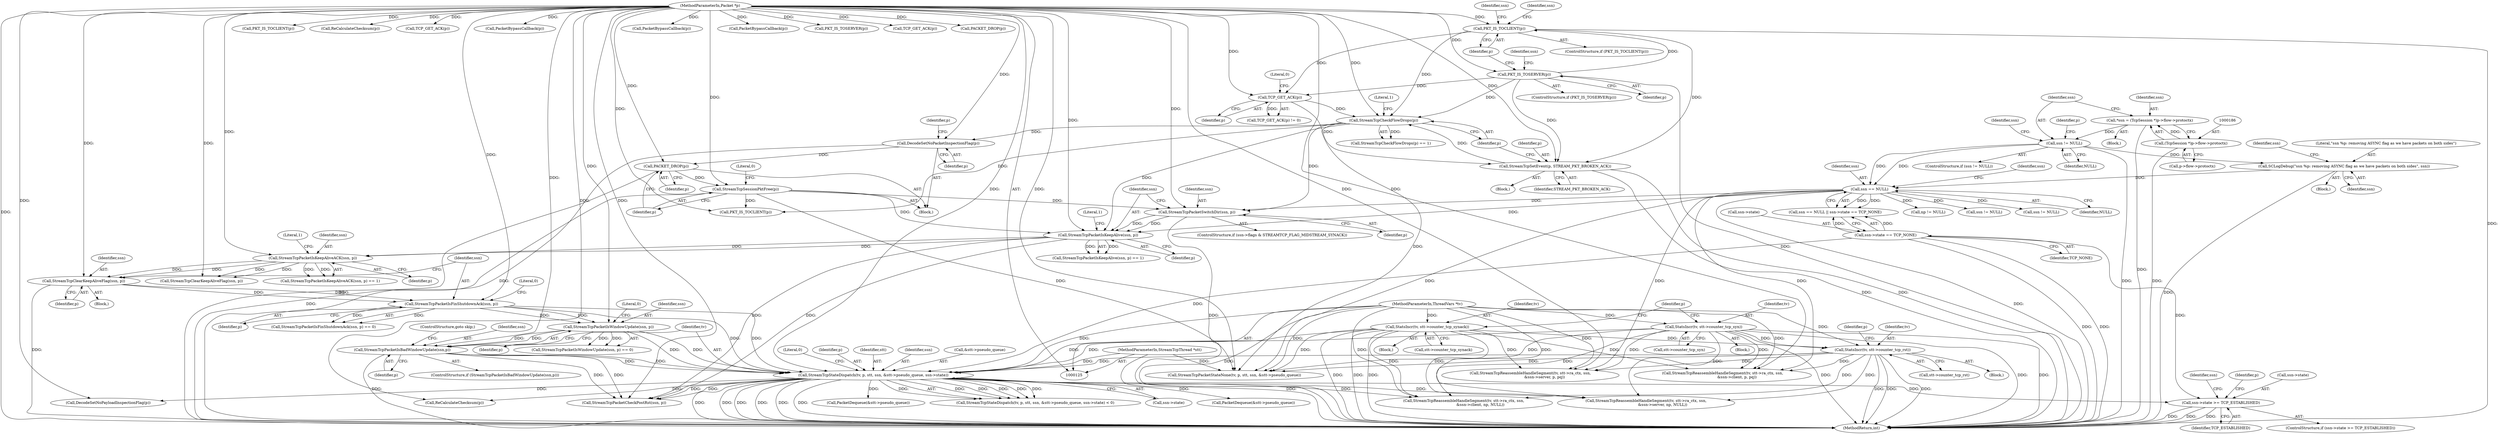 digraph "0_suricata_843d0b7a10bb45627f94764a6c5d468a24143345@pointer" {
"1000519" [label="(Call,ssn->state >= TCP_ESTABLISHED)"];
"1000500" [label="(Call,StreamTcpStateDispatch(tv, p, stt, ssn, &stt->pseudo_queue, ssn->state))"];
"1000281" [label="(Call,StatsIncr(tv, stt->counter_tcp_synack))"];
"1000126" [label="(MethodParameterIn,ThreadVars *tv)"];
"1000310" [label="(Call,StatsIncr(tv, stt->counter_tcp_rst))"];
"1000296" [label="(Call,StatsIncr(tv, stt->counter_tcp_syn))"];
"1000494" [label="(Call,StreamTcpPacketIsBadWindowUpdate(ssn,p))"];
"1000489" [label="(Call,StreamTcpPacketIsWindowUpdate(ssn, p))"];
"1000483" [label="(Call,StreamTcpPacketIsFinShutdownAck(ssn, p))"];
"1000478" [label="(Call,StreamTcpClearKeepAliveFlag(ssn, p))"];
"1000469" [label="(Call,StreamTcpPacketIsKeepAliveACK(ssn, p))"];
"1000461" [label="(Call,StreamTcpPacketIsKeepAlive(ssn, p))"];
"1000456" [label="(Call,StreamTcpPacketSwitchDir(ssn, p))"];
"1000359" [label="(Call,ssn == NULL)"];
"1000258" [label="(Call,SCLogDebug(\"ssn %p: removing ASYNC flag as we have packets on both sides\", ssn))"];
"1000193" [label="(Call,ssn != NULL)"];
"1000183" [label="(Call,*ssn = (TcpSession *)p->flow->protoctx)"];
"1000185" [label="(Call,(TcpSession *)p->flow->protoctx)"];
"1000335" [label="(Call,StreamTcpCheckFlowDrops(p))"];
"1000330" [label="(Call,StreamTcpSetEvent(p, STREAM_PKT_BROKEN_ACK))"];
"1000222" [label="(Call,PKT_IS_TOCLIENT(p))"];
"1000207" [label="(Call,PKT_IS_TOSERVER(p))"];
"1000127" [label="(MethodParameterIn,Packet *p)"];
"1000326" [label="(Call,TCP_GET_ACK(p))"];
"1000353" [label="(Call,StreamTcpSessionPktFree(p))"];
"1000351" [label="(Call,PACKET_DROP(p))"];
"1000345" [label="(Call,DecodeSetNoPacketInspectionFlag(p))"];
"1000128" [label="(MethodParameterIn,StreamTcpThread *stt)"];
"1000362" [label="(Call,ssn->state == TCP_NONE)"];
"1000457" [label="(Identifier,ssn)"];
"1000195" [label="(Identifier,NULL)"];
"1000227" [label="(Identifier,ssn)"];
"1000185" [label="(Call,(TcpSession *)p->flow->protoctx)"];
"1000351" [label="(Call,PACKET_DROP(p))"];
"1000664" [label="(Call,PKT_IS_TOCLIENT(p))"];
"1000499" [label="(Call,StreamTcpStateDispatch(tv, p, stt, ssn, &stt->pseudo_queue, ssn->state) < 0)"];
"1000605" [label="(Call,ReCalculateChecksum(p))"];
"1000345" [label="(Call,DecodeSetNoPacketInspectionFlag(p))"];
"1000328" [label="(Literal,0)"];
"1000395" [label="(Block,)"];
"1000461" [label="(Call,StreamTcpPacketIsKeepAlive(ssn, p))"];
"1000413" [label="(Call,TCP_GET_ACK(p))"];
"1000346" [label="(Identifier,p)"];
"1000509" [label="(Call,ssn->state)"];
"1000463" [label="(Identifier,p)"];
"1000497" [label="(ControlStructure,goto skip;)"];
"1000354" [label="(Identifier,p)"];
"1000259" [label="(Literal,\"ssn %p: removing ASYNC flag as we have packets on both sides\")"];
"1000334" [label="(Call,StreamTcpCheckFlowDrops(p) == 1)"];
"1000404" [label="(Call,PKT_IS_TOCLIENT(p))"];
"1000281" [label="(Call,StatsIncr(tv, stt->counter_tcp_synack))"];
"1000305" [label="(Identifier,p)"];
"1000295" [label="(Block,)"];
"1000478" [label="(Call,StreamTcpClearKeepAliveFlag(ssn, p))"];
"1000363" [label="(Call,ssn->state)"];
"1000329" [label="(Block,)"];
"1000207" [label="(Call,PKT_IS_TOSERVER(p))"];
"1000384" [label="(Call,ssn != NULL)"];
"1000482" [label="(Call,StreamTcpPacketIsFinShutdownAck(ssn, p) == 0)"];
"1000532" [label="(Identifier,ssn)"];
"1000488" [label="(Call,StreamTcpPacketIsWindowUpdate(ssn, p) == 0)"];
"1000464" [label="(Literal,1)"];
"1000458" [label="(Identifier,p)"];
"1000336" [label="(Identifier,p)"];
"1000581" [label="(Call,StreamTcpReassembleHandleSegment(tv, stt->ra_ctx, ssn,\n                            &ssn->server, np, NULL))"];
"1000512" [label="(Literal,0)"];
"1000501" [label="(Identifier,tv)"];
"1000193" [label="(Call,ssn != NULL)"];
"1000321" [label="(Identifier,p)"];
"1000523" [label="(Identifier,TCP_ESTABLISHED)"];
"1000732" [label="(Call,PacketDequeue(&stt->pseudo_queue))"];
"1000565" [label="(Call,StreamTcpReassembleHandleSegment(tv, stt->ra_ctx, ssn,\n                            &ssn->client, np, NULL))"];
"1000689" [label="(Call,PacketBypassCallback(p))"];
"1000361" [label="(Identifier,NULL)"];
"1000296" [label="(Call,StatsIncr(tv, stt->counter_tcp_syn))"];
"1000496" [label="(Identifier,p)"];
"1000527" [label="(Identifier,p)"];
"1000491" [label="(Identifier,p)"];
"1000493" [label="(ControlStructure,if (StreamTcpPacketIsBadWindowUpdate(ssn,p)))"];
"1000366" [label="(Identifier,TCP_NONE)"];
"1000353" [label="(Call,StreamTcpSessionPktFree(p))"];
"1000437" [label="(Call,StreamTcpReassembleHandleSegment(tv, stt->ra_ctx, ssn,\n                        &ssn->client, p, pq))"];
"1000187" [label="(Call,p->flow->protoctx)"];
"1000358" [label="(Call,ssn == NULL || ssn->state == TCP_NONE)"];
"1000337" [label="(Literal,1)"];
"1000494" [label="(Call,StreamTcpPacketIsBadWindowUpdate(ssn,p))"];
"1000462" [label="(Identifier,ssn)"];
"1000326" [label="(Call,TCP_GET_ACK(p))"];
"1000352" [label="(Identifier,p)"];
"1000222" [label="(Call,PKT_IS_TOCLIENT(p))"];
"1000221" [label="(ControlStructure,if (PKT_IS_TOCLIENT(p)))"];
"1000199" [label="(Identifier,ssn)"];
"1000370" [label="(Call,StreamTcpPacketStateNone(tv, p, stt, ssn, &stt->pseudo_queue))"];
"1000359" [label="(Call,ssn == NULL)"];
"1000456" [label="(Call,StreamTcpPacketSwitchDir(ssn, p))"];
"1000194" [label="(Identifier,ssn)"];
"1000474" [label="(Call,StreamTcpClearKeepAliveFlag(ssn, p))"];
"1000130" [label="(Block,)"];
"1000415" [label="(Call,StreamTcpReassembleHandleSegment(tv, stt->ra_ctx, ssn,\n                        &ssn->server, p, pq))"];
"1000502" [label="(Identifier,p)"];
"1000128" [label="(MethodParameterIn,StreamTcpThread *stt)"];
"1000479" [label="(Identifier,ssn)"];
"1000280" [label="(Block,)"];
"1000738" [label="(Call,np != NULL)"];
"1000486" [label="(Literal,0)"];
"1000362" [label="(Call,ssn->state == TCP_NONE)"];
"1000330" [label="(Call,StreamTcpSetEvent(p, STREAM_PKT_BROKEN_ACK))"];
"1000325" [label="(Call,TCP_GET_ACK(p) != 0)"];
"1000515" [label="(Call,StreamTcpPacketCheckPostRst(ssn, p))"];
"1000485" [label="(Identifier,p)"];
"1000327" [label="(Identifier,p)"];
"1000520" [label="(Call,ssn->state)"];
"1000298" [label="(Call,stt->counter_tcp_syn)"];
"1000518" [label="(ControlStructure,if (ssn->state >= TCP_ESTABLISHED))"];
"1000503" [label="(Identifier,stt)"];
"1000206" [label="(ControlStructure,if (PKT_IS_TOSERVER(p)))"];
"1000192" [label="(ControlStructure,if (ssn != NULL))"];
"1000471" [label="(Identifier,p)"];
"1000257" [label="(Block,)"];
"1000549" [label="(Call,PacketDequeue(&stt->pseudo_queue))"];
"1000335" [label="(Call,StreamTcpCheckFlowDrops(p))"];
"1000470" [label="(Identifier,ssn)"];
"1000752" [label="(Call,ReCalculateChecksum(p))"];
"1000356" [label="(Literal,0)"];
"1000127" [label="(MethodParameterIn,Packet *p)"];
"1000495" [label="(Identifier,ssn)"];
"1000715" [label="(Call,PacketBypassCallback(p))"];
"1000338" [label="(Block,)"];
"1000349" [label="(Identifier,p)"];
"1000490" [label="(Identifier,ssn)"];
"1000469" [label="(Call,StreamTcpPacketIsKeepAliveACK(ssn, p))"];
"1000297" [label="(Identifier,tv)"];
"1000126" [label="(MethodParameterIn,ThreadVars *tv)"];
"1000468" [label="(Call,StreamTcpPacketIsKeepAliveACK(ssn, p) == 1)"];
"1000519" [label="(Call,ssn->state >= TCP_ESTABLISHED)"];
"1000312" [label="(Call,stt->counter_tcp_rst)"];
"1000331" [label="(Identifier,p)"];
"1000531" [label="(Call,ssn != NULL)"];
"1000282" [label="(Identifier,tv)"];
"1000260" [label="(Identifier,ssn)"];
"1000309" [label="(Block,)"];
"1000450" [label="(ControlStructure,if (ssn->flags & STREAMTCP_FLAG_MIDSTREAM_SYNACK))"];
"1000208" [label="(Identifier,p)"];
"1000764" [label="(MethodReturn,int)"];
"1000489" [label="(Call,StreamTcpPacketIsWindowUpdate(ssn, p))"];
"1000504" [label="(Identifier,ssn)"];
"1000271" [label="(Identifier,p)"];
"1000364" [label="(Identifier,ssn)"];
"1000483" [label="(Call,StreamTcpPacketIsFinShutdownAck(ssn, p))"];
"1000360" [label="(Identifier,ssn)"];
"1000472" [label="(Literal,1)"];
"1000311" [label="(Identifier,tv)"];
"1000757" [label="(Call,DecodeSetNoPayloadInspectionFlag(p))"];
"1000239" [label="(Identifier,ssn)"];
"1000627" [label="(Call,PacketBypassCallback(p))"];
"1000654" [label="(Call,PKT_IS_TOSERVER(p))"];
"1000435" [label="(Call,TCP_GET_ACK(p))"];
"1000258" [label="(Call,SCLogDebug(\"ssn %p: removing ASYNC flag as we have packets on both sides\", ssn))"];
"1000212" [label="(Identifier,ssn)"];
"1000460" [label="(Call,StreamTcpPacketIsKeepAlive(ssn, p) == 1)"];
"1000505" [label="(Call,&stt->pseudo_queue)"];
"1000310" [label="(Call,StatsIncr(tv, stt->counter_tcp_rst))"];
"1000332" [label="(Identifier,STREAM_PKT_BROKEN_ACK)"];
"1000492" [label="(Literal,0)"];
"1000500" [label="(Call,StreamTcpStateDispatch(tv, p, stt, ssn, &stt->pseudo_queue, ssn->state))"];
"1000480" [label="(Identifier,p)"];
"1000283" [label="(Call,stt->counter_tcp_synack)"];
"1000263" [label="(Identifier,ssn)"];
"1000184" [label="(Identifier,ssn)"];
"1000759" [label="(Call,PACKET_DROP(p))"];
"1000223" [label="(Identifier,p)"];
"1000484" [label="(Identifier,ssn)"];
"1000183" [label="(Call,*ssn = (TcpSession *)p->flow->protoctx)"];
"1000519" -> "1000518"  [label="AST: "];
"1000519" -> "1000523"  [label="CFG: "];
"1000520" -> "1000519"  [label="AST: "];
"1000523" -> "1000519"  [label="AST: "];
"1000527" -> "1000519"  [label="CFG: "];
"1000532" -> "1000519"  [label="CFG: "];
"1000519" -> "1000764"  [label="DDG: "];
"1000519" -> "1000764"  [label="DDG: "];
"1000519" -> "1000764"  [label="DDG: "];
"1000500" -> "1000519"  [label="DDG: "];
"1000362" -> "1000519"  [label="DDG: "];
"1000500" -> "1000499"  [label="AST: "];
"1000500" -> "1000509"  [label="CFG: "];
"1000501" -> "1000500"  [label="AST: "];
"1000502" -> "1000500"  [label="AST: "];
"1000503" -> "1000500"  [label="AST: "];
"1000504" -> "1000500"  [label="AST: "];
"1000505" -> "1000500"  [label="AST: "];
"1000509" -> "1000500"  [label="AST: "];
"1000512" -> "1000500"  [label="CFG: "];
"1000500" -> "1000764"  [label="DDG: "];
"1000500" -> "1000764"  [label="DDG: "];
"1000500" -> "1000764"  [label="DDG: "];
"1000500" -> "1000764"  [label="DDG: "];
"1000500" -> "1000764"  [label="DDG: "];
"1000500" -> "1000764"  [label="DDG: "];
"1000500" -> "1000499"  [label="DDG: "];
"1000500" -> "1000499"  [label="DDG: "];
"1000500" -> "1000499"  [label="DDG: "];
"1000500" -> "1000499"  [label="DDG: "];
"1000500" -> "1000499"  [label="DDG: "];
"1000500" -> "1000499"  [label="DDG: "];
"1000281" -> "1000500"  [label="DDG: "];
"1000310" -> "1000500"  [label="DDG: "];
"1000296" -> "1000500"  [label="DDG: "];
"1000126" -> "1000500"  [label="DDG: "];
"1000494" -> "1000500"  [label="DDG: "];
"1000494" -> "1000500"  [label="DDG: "];
"1000489" -> "1000500"  [label="DDG: "];
"1000489" -> "1000500"  [label="DDG: "];
"1000483" -> "1000500"  [label="DDG: "];
"1000483" -> "1000500"  [label="DDG: "];
"1000127" -> "1000500"  [label="DDG: "];
"1000128" -> "1000500"  [label="DDG: "];
"1000362" -> "1000500"  [label="DDG: "];
"1000500" -> "1000515"  [label="DDG: "];
"1000500" -> "1000515"  [label="DDG: "];
"1000500" -> "1000549"  [label="DDG: "];
"1000500" -> "1000565"  [label="DDG: "];
"1000500" -> "1000581"  [label="DDG: "];
"1000500" -> "1000732"  [label="DDG: "];
"1000500" -> "1000752"  [label="DDG: "];
"1000500" -> "1000757"  [label="DDG: "];
"1000281" -> "1000280"  [label="AST: "];
"1000281" -> "1000283"  [label="CFG: "];
"1000282" -> "1000281"  [label="AST: "];
"1000283" -> "1000281"  [label="AST: "];
"1000305" -> "1000281"  [label="CFG: "];
"1000281" -> "1000764"  [label="DDG: "];
"1000281" -> "1000764"  [label="DDG: "];
"1000281" -> "1000764"  [label="DDG: "];
"1000126" -> "1000281"  [label="DDG: "];
"1000281" -> "1000310"  [label="DDG: "];
"1000281" -> "1000370"  [label="DDG: "];
"1000281" -> "1000415"  [label="DDG: "];
"1000281" -> "1000437"  [label="DDG: "];
"1000281" -> "1000565"  [label="DDG: "];
"1000281" -> "1000581"  [label="DDG: "];
"1000126" -> "1000125"  [label="AST: "];
"1000126" -> "1000764"  [label="DDG: "];
"1000126" -> "1000296"  [label="DDG: "];
"1000126" -> "1000310"  [label="DDG: "];
"1000126" -> "1000370"  [label="DDG: "];
"1000126" -> "1000415"  [label="DDG: "];
"1000126" -> "1000437"  [label="DDG: "];
"1000126" -> "1000565"  [label="DDG: "];
"1000126" -> "1000581"  [label="DDG: "];
"1000310" -> "1000309"  [label="AST: "];
"1000310" -> "1000312"  [label="CFG: "];
"1000311" -> "1000310"  [label="AST: "];
"1000312" -> "1000310"  [label="AST: "];
"1000321" -> "1000310"  [label="CFG: "];
"1000310" -> "1000764"  [label="DDG: "];
"1000310" -> "1000764"  [label="DDG: "];
"1000310" -> "1000764"  [label="DDG: "];
"1000296" -> "1000310"  [label="DDG: "];
"1000310" -> "1000370"  [label="DDG: "];
"1000310" -> "1000415"  [label="DDG: "];
"1000310" -> "1000437"  [label="DDG: "];
"1000310" -> "1000565"  [label="DDG: "];
"1000310" -> "1000581"  [label="DDG: "];
"1000296" -> "1000295"  [label="AST: "];
"1000296" -> "1000298"  [label="CFG: "];
"1000297" -> "1000296"  [label="AST: "];
"1000298" -> "1000296"  [label="AST: "];
"1000305" -> "1000296"  [label="CFG: "];
"1000296" -> "1000764"  [label="DDG: "];
"1000296" -> "1000764"  [label="DDG: "];
"1000296" -> "1000764"  [label="DDG: "];
"1000296" -> "1000370"  [label="DDG: "];
"1000296" -> "1000415"  [label="DDG: "];
"1000296" -> "1000437"  [label="DDG: "];
"1000296" -> "1000565"  [label="DDG: "];
"1000296" -> "1000581"  [label="DDG: "];
"1000494" -> "1000493"  [label="AST: "];
"1000494" -> "1000496"  [label="CFG: "];
"1000495" -> "1000494"  [label="AST: "];
"1000496" -> "1000494"  [label="AST: "];
"1000497" -> "1000494"  [label="CFG: "];
"1000501" -> "1000494"  [label="CFG: "];
"1000494" -> "1000764"  [label="DDG: "];
"1000489" -> "1000494"  [label="DDG: "];
"1000489" -> "1000494"  [label="DDG: "];
"1000127" -> "1000494"  [label="DDG: "];
"1000494" -> "1000515"  [label="DDG: "];
"1000494" -> "1000515"  [label="DDG: "];
"1000489" -> "1000488"  [label="AST: "];
"1000489" -> "1000491"  [label="CFG: "];
"1000490" -> "1000489"  [label="AST: "];
"1000491" -> "1000489"  [label="AST: "];
"1000492" -> "1000489"  [label="CFG: "];
"1000489" -> "1000488"  [label="DDG: "];
"1000489" -> "1000488"  [label="DDG: "];
"1000483" -> "1000489"  [label="DDG: "];
"1000483" -> "1000489"  [label="DDG: "];
"1000127" -> "1000489"  [label="DDG: "];
"1000483" -> "1000482"  [label="AST: "];
"1000483" -> "1000485"  [label="CFG: "];
"1000484" -> "1000483"  [label="AST: "];
"1000485" -> "1000483"  [label="AST: "];
"1000486" -> "1000483"  [label="CFG: "];
"1000483" -> "1000482"  [label="DDG: "];
"1000483" -> "1000482"  [label="DDG: "];
"1000478" -> "1000483"  [label="DDG: "];
"1000478" -> "1000483"  [label="DDG: "];
"1000127" -> "1000483"  [label="DDG: "];
"1000478" -> "1000395"  [label="AST: "];
"1000478" -> "1000480"  [label="CFG: "];
"1000479" -> "1000478"  [label="AST: "];
"1000480" -> "1000478"  [label="AST: "];
"1000484" -> "1000478"  [label="CFG: "];
"1000478" -> "1000764"  [label="DDG: "];
"1000469" -> "1000478"  [label="DDG: "];
"1000469" -> "1000478"  [label="DDG: "];
"1000127" -> "1000478"  [label="DDG: "];
"1000469" -> "1000468"  [label="AST: "];
"1000469" -> "1000471"  [label="CFG: "];
"1000470" -> "1000469"  [label="AST: "];
"1000471" -> "1000469"  [label="AST: "];
"1000472" -> "1000469"  [label="CFG: "];
"1000469" -> "1000468"  [label="DDG: "];
"1000469" -> "1000468"  [label="DDG: "];
"1000461" -> "1000469"  [label="DDG: "];
"1000461" -> "1000469"  [label="DDG: "];
"1000127" -> "1000469"  [label="DDG: "];
"1000469" -> "1000474"  [label="DDG: "];
"1000469" -> "1000474"  [label="DDG: "];
"1000461" -> "1000460"  [label="AST: "];
"1000461" -> "1000463"  [label="CFG: "];
"1000462" -> "1000461"  [label="AST: "];
"1000463" -> "1000461"  [label="AST: "];
"1000464" -> "1000461"  [label="CFG: "];
"1000461" -> "1000460"  [label="DDG: "];
"1000461" -> "1000460"  [label="DDG: "];
"1000456" -> "1000461"  [label="DDG: "];
"1000456" -> "1000461"  [label="DDG: "];
"1000359" -> "1000461"  [label="DDG: "];
"1000335" -> "1000461"  [label="DDG: "];
"1000353" -> "1000461"  [label="DDG: "];
"1000127" -> "1000461"  [label="DDG: "];
"1000461" -> "1000515"  [label="DDG: "];
"1000461" -> "1000515"  [label="DDG: "];
"1000456" -> "1000450"  [label="AST: "];
"1000456" -> "1000458"  [label="CFG: "];
"1000457" -> "1000456"  [label="AST: "];
"1000458" -> "1000456"  [label="AST: "];
"1000462" -> "1000456"  [label="CFG: "];
"1000456" -> "1000764"  [label="DDG: "];
"1000359" -> "1000456"  [label="DDG: "];
"1000335" -> "1000456"  [label="DDG: "];
"1000353" -> "1000456"  [label="DDG: "];
"1000127" -> "1000456"  [label="DDG: "];
"1000359" -> "1000358"  [label="AST: "];
"1000359" -> "1000361"  [label="CFG: "];
"1000360" -> "1000359"  [label="AST: "];
"1000361" -> "1000359"  [label="AST: "];
"1000364" -> "1000359"  [label="CFG: "];
"1000358" -> "1000359"  [label="CFG: "];
"1000359" -> "1000764"  [label="DDG: "];
"1000359" -> "1000358"  [label="DDG: "];
"1000359" -> "1000358"  [label="DDG: "];
"1000258" -> "1000359"  [label="DDG: "];
"1000193" -> "1000359"  [label="DDG: "];
"1000193" -> "1000359"  [label="DDG: "];
"1000359" -> "1000370"  [label="DDG: "];
"1000359" -> "1000384"  [label="DDG: "];
"1000359" -> "1000415"  [label="DDG: "];
"1000359" -> "1000437"  [label="DDG: "];
"1000359" -> "1000531"  [label="DDG: "];
"1000359" -> "1000738"  [label="DDG: "];
"1000258" -> "1000257"  [label="AST: "];
"1000258" -> "1000260"  [label="CFG: "];
"1000259" -> "1000258"  [label="AST: "];
"1000260" -> "1000258"  [label="AST: "];
"1000263" -> "1000258"  [label="CFG: "];
"1000258" -> "1000764"  [label="DDG: "];
"1000193" -> "1000258"  [label="DDG: "];
"1000193" -> "1000192"  [label="AST: "];
"1000193" -> "1000195"  [label="CFG: "];
"1000194" -> "1000193"  [label="AST: "];
"1000195" -> "1000193"  [label="AST: "];
"1000199" -> "1000193"  [label="CFG: "];
"1000271" -> "1000193"  [label="CFG: "];
"1000193" -> "1000764"  [label="DDG: "];
"1000183" -> "1000193"  [label="DDG: "];
"1000183" -> "1000130"  [label="AST: "];
"1000183" -> "1000185"  [label="CFG: "];
"1000184" -> "1000183"  [label="AST: "];
"1000185" -> "1000183"  [label="AST: "];
"1000194" -> "1000183"  [label="CFG: "];
"1000183" -> "1000764"  [label="DDG: "];
"1000185" -> "1000183"  [label="DDG: "];
"1000185" -> "1000187"  [label="CFG: "];
"1000186" -> "1000185"  [label="AST: "];
"1000187" -> "1000185"  [label="AST: "];
"1000185" -> "1000764"  [label="DDG: "];
"1000335" -> "1000334"  [label="AST: "];
"1000335" -> "1000336"  [label="CFG: "];
"1000336" -> "1000335"  [label="AST: "];
"1000337" -> "1000335"  [label="CFG: "];
"1000335" -> "1000334"  [label="DDG: "];
"1000330" -> "1000335"  [label="DDG: "];
"1000222" -> "1000335"  [label="DDG: "];
"1000207" -> "1000335"  [label="DDG: "];
"1000326" -> "1000335"  [label="DDG: "];
"1000127" -> "1000335"  [label="DDG: "];
"1000335" -> "1000345"  [label="DDG: "];
"1000335" -> "1000370"  [label="DDG: "];
"1000335" -> "1000404"  [label="DDG: "];
"1000330" -> "1000329"  [label="AST: "];
"1000330" -> "1000332"  [label="CFG: "];
"1000331" -> "1000330"  [label="AST: "];
"1000332" -> "1000330"  [label="AST: "];
"1000336" -> "1000330"  [label="CFG: "];
"1000330" -> "1000764"  [label="DDG: "];
"1000330" -> "1000764"  [label="DDG: "];
"1000222" -> "1000330"  [label="DDG: "];
"1000207" -> "1000330"  [label="DDG: "];
"1000326" -> "1000330"  [label="DDG: "];
"1000127" -> "1000330"  [label="DDG: "];
"1000222" -> "1000221"  [label="AST: "];
"1000222" -> "1000223"  [label="CFG: "];
"1000223" -> "1000222"  [label="AST: "];
"1000227" -> "1000222"  [label="CFG: "];
"1000239" -> "1000222"  [label="CFG: "];
"1000222" -> "1000764"  [label="DDG: "];
"1000207" -> "1000222"  [label="DDG: "];
"1000127" -> "1000222"  [label="DDG: "];
"1000222" -> "1000326"  [label="DDG: "];
"1000207" -> "1000206"  [label="AST: "];
"1000207" -> "1000208"  [label="CFG: "];
"1000208" -> "1000207"  [label="AST: "];
"1000212" -> "1000207"  [label="CFG: "];
"1000223" -> "1000207"  [label="CFG: "];
"1000207" -> "1000764"  [label="DDG: "];
"1000127" -> "1000207"  [label="DDG: "];
"1000207" -> "1000326"  [label="DDG: "];
"1000127" -> "1000125"  [label="AST: "];
"1000127" -> "1000764"  [label="DDG: "];
"1000127" -> "1000326"  [label="DDG: "];
"1000127" -> "1000345"  [label="DDG: "];
"1000127" -> "1000351"  [label="DDG: "];
"1000127" -> "1000353"  [label="DDG: "];
"1000127" -> "1000370"  [label="DDG: "];
"1000127" -> "1000404"  [label="DDG: "];
"1000127" -> "1000413"  [label="DDG: "];
"1000127" -> "1000415"  [label="DDG: "];
"1000127" -> "1000435"  [label="DDG: "];
"1000127" -> "1000437"  [label="DDG: "];
"1000127" -> "1000474"  [label="DDG: "];
"1000127" -> "1000515"  [label="DDG: "];
"1000127" -> "1000605"  [label="DDG: "];
"1000127" -> "1000627"  [label="DDG: "];
"1000127" -> "1000654"  [label="DDG: "];
"1000127" -> "1000664"  [label="DDG: "];
"1000127" -> "1000689"  [label="DDG: "];
"1000127" -> "1000715"  [label="DDG: "];
"1000127" -> "1000752"  [label="DDG: "];
"1000127" -> "1000757"  [label="DDG: "];
"1000127" -> "1000759"  [label="DDG: "];
"1000326" -> "1000325"  [label="AST: "];
"1000326" -> "1000327"  [label="CFG: "];
"1000327" -> "1000326"  [label="AST: "];
"1000328" -> "1000326"  [label="CFG: "];
"1000326" -> "1000325"  [label="DDG: "];
"1000353" -> "1000338"  [label="AST: "];
"1000353" -> "1000354"  [label="CFG: "];
"1000354" -> "1000353"  [label="AST: "];
"1000356" -> "1000353"  [label="CFG: "];
"1000353" -> "1000764"  [label="DDG: "];
"1000351" -> "1000353"  [label="DDG: "];
"1000353" -> "1000370"  [label="DDG: "];
"1000353" -> "1000404"  [label="DDG: "];
"1000351" -> "1000338"  [label="AST: "];
"1000351" -> "1000352"  [label="CFG: "];
"1000352" -> "1000351"  [label="AST: "];
"1000354" -> "1000351"  [label="CFG: "];
"1000351" -> "1000764"  [label="DDG: "];
"1000345" -> "1000351"  [label="DDG: "];
"1000345" -> "1000338"  [label="AST: "];
"1000345" -> "1000346"  [label="CFG: "];
"1000346" -> "1000345"  [label="AST: "];
"1000349" -> "1000345"  [label="CFG: "];
"1000345" -> "1000764"  [label="DDG: "];
"1000128" -> "1000125"  [label="AST: "];
"1000128" -> "1000764"  [label="DDG: "];
"1000128" -> "1000370"  [label="DDG: "];
"1000362" -> "1000358"  [label="AST: "];
"1000362" -> "1000366"  [label="CFG: "];
"1000363" -> "1000362"  [label="AST: "];
"1000366" -> "1000362"  [label="AST: "];
"1000358" -> "1000362"  [label="CFG: "];
"1000362" -> "1000764"  [label="DDG: "];
"1000362" -> "1000764"  [label="DDG: "];
"1000362" -> "1000358"  [label="DDG: "];
"1000362" -> "1000358"  [label="DDG: "];
}
